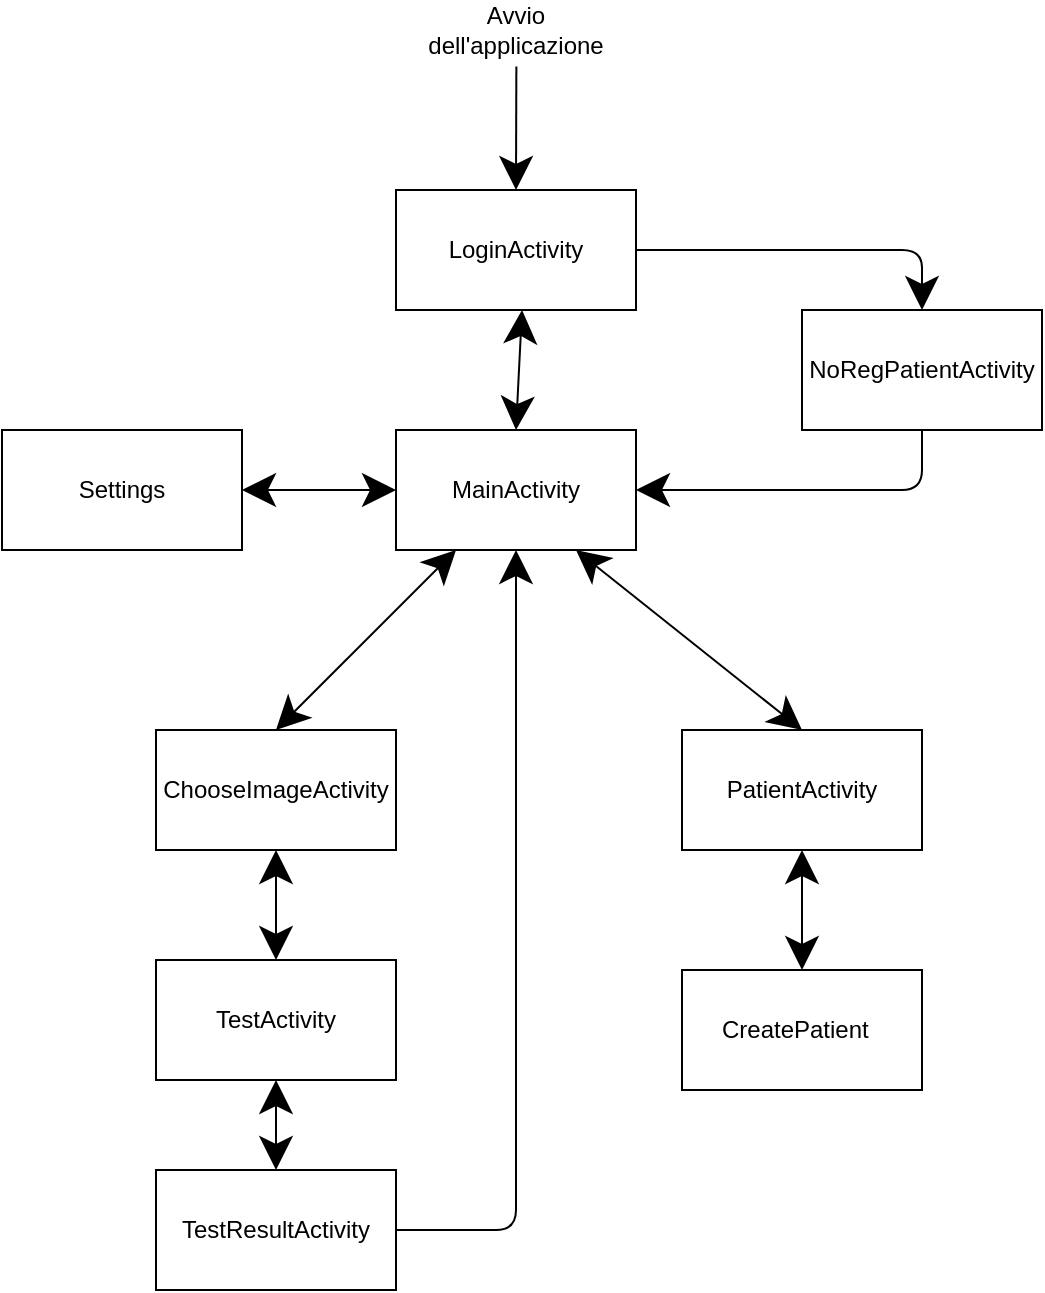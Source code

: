<mxfile version="15.3.5" type="device"><diagram id="tWcE-V9QDWkIARLIdydl" name="Page-1"><mxGraphModel dx="1038" dy="579" grid="1" gridSize="10" guides="1" tooltips="1" connect="1" arrows="1" fold="1" page="1" pageScale="1" pageWidth="827" pageHeight="1169" math="0" shadow="0"><root><mxCell id="0"/><mxCell id="1" parent="0"/><mxCell id="jUMFDbaddhenXC38vvvi-1" value="Avvio dell'applicazione" style="text;html=1;strokeColor=none;fillColor=none;align=center;verticalAlign=middle;whiteSpace=wrap;rounded=0;hachureGap=4;pointerEvents=0;" vertex="1" parent="1"><mxGeometry x="374" y="50" width="46" height="20" as="geometry"/></mxCell><mxCell id="jUMFDbaddhenXC38vvvi-2" value="LoginActivity" style="rounded=0;whiteSpace=wrap;html=1;hachureGap=4;pointerEvents=0;" vertex="1" parent="1"><mxGeometry x="337" y="140" width="120" height="60" as="geometry"/></mxCell><mxCell id="jUMFDbaddhenXC38vvvi-3" value="MainActivity" style="rounded=0;whiteSpace=wrap;html=1;hachureGap=4;pointerEvents=0;" vertex="1" parent="1"><mxGeometry x="337" y="260" width="120" height="60" as="geometry"/></mxCell><mxCell id="jUMFDbaddhenXC38vvvi-4" value="NoRegPatientActivity" style="rounded=0;whiteSpace=wrap;html=1;hachureGap=4;pointerEvents=0;" vertex="1" parent="1"><mxGeometry x="540" y="200" width="120" height="60" as="geometry"/></mxCell><mxCell id="jUMFDbaddhenXC38vvvi-5" value="" style="endArrow=classic;html=1;startSize=14;endSize=14;sourcePerimeterSpacing=8;targetPerimeterSpacing=8;exitX=0.504;exitY=1.41;exitDx=0;exitDy=0;exitPerimeter=0;entryX=0.5;entryY=0;entryDx=0;entryDy=0;" edge="1" parent="1" source="jUMFDbaddhenXC38vvvi-1" target="jUMFDbaddhenXC38vvvi-2"><mxGeometry width="50" height="50" relative="1" as="geometry"><mxPoint x="380" y="300" as="sourcePoint"/><mxPoint x="430" y="250" as="targetPoint"/></mxGeometry></mxCell><mxCell id="jUMFDbaddhenXC38vvvi-6" value="" style="endArrow=classic;startArrow=classic;html=1;startSize=14;endSize=14;sourcePerimeterSpacing=8;targetPerimeterSpacing=8;entryX=0.525;entryY=1;entryDx=0;entryDy=0;entryPerimeter=0;exitX=0.5;exitY=0;exitDx=0;exitDy=0;" edge="1" parent="1" source="jUMFDbaddhenXC38vvvi-3" target="jUMFDbaddhenXC38vvvi-2"><mxGeometry width="50" height="50" relative="1" as="geometry"><mxPoint x="380" y="300" as="sourcePoint"/><mxPoint x="430" y="250" as="targetPoint"/></mxGeometry></mxCell><mxCell id="jUMFDbaddhenXC38vvvi-7" value="" style="endArrow=classic;html=1;startSize=14;endSize=14;sourcePerimeterSpacing=8;targetPerimeterSpacing=8;exitX=1;exitY=0.5;exitDx=0;exitDy=0;entryX=0.5;entryY=0;entryDx=0;entryDy=0;" edge="1" parent="1" source="jUMFDbaddhenXC38vvvi-2" target="jUMFDbaddhenXC38vvvi-4"><mxGeometry width="50" height="50" relative="1" as="geometry"><mxPoint x="380" y="300" as="sourcePoint"/><mxPoint x="570" y="180" as="targetPoint"/><Array as="points"><mxPoint x="600" y="170"/></Array></mxGeometry></mxCell><mxCell id="jUMFDbaddhenXC38vvvi-9" value="" style="endArrow=classic;html=1;startSize=14;endSize=14;sourcePerimeterSpacing=8;targetPerimeterSpacing=8;exitX=0.5;exitY=1;exitDx=0;exitDy=0;entryX=1;entryY=0.5;entryDx=0;entryDy=0;" edge="1" parent="1" source="jUMFDbaddhenXC38vvvi-4" target="jUMFDbaddhenXC38vvvi-3"><mxGeometry width="50" height="50" relative="1" as="geometry"><mxPoint x="467" y="180" as="sourcePoint"/><mxPoint x="470" y="290" as="targetPoint"/><Array as="points"><mxPoint x="600" y="290"/></Array></mxGeometry></mxCell><mxCell id="jUMFDbaddhenXC38vvvi-10" value="Settings" style="rounded=0;whiteSpace=wrap;html=1;hachureGap=4;pointerEvents=0;" vertex="1" parent="1"><mxGeometry x="140" y="260" width="120" height="60" as="geometry"/></mxCell><mxCell id="jUMFDbaddhenXC38vvvi-11" value="" style="endArrow=classic;startArrow=classic;html=1;startSize=14;endSize=14;sourcePerimeterSpacing=8;targetPerimeterSpacing=8;exitX=1;exitY=0.5;exitDx=0;exitDy=0;entryX=0;entryY=0.5;entryDx=0;entryDy=0;" edge="1" parent="1" source="jUMFDbaddhenXC38vvvi-10" target="jUMFDbaddhenXC38vvvi-3"><mxGeometry width="50" height="50" relative="1" as="geometry"><mxPoint x="380" y="300" as="sourcePoint"/><mxPoint x="430" y="250" as="targetPoint"/></mxGeometry></mxCell><mxCell id="jUMFDbaddhenXC38vvvi-12" value="CreatePatient&lt;span style=&quot;white-space: pre&quot;&gt;&#9;&lt;/span&gt;" style="rounded=0;whiteSpace=wrap;html=1;hachureGap=4;pointerEvents=0;" vertex="1" parent="1"><mxGeometry x="480" y="530" width="120" height="60" as="geometry"/></mxCell><mxCell id="jUMFDbaddhenXC38vvvi-13" value="PatientActivity" style="rounded=0;whiteSpace=wrap;html=1;hachureGap=4;pointerEvents=0;" vertex="1" parent="1"><mxGeometry x="480" y="410" width="120" height="60" as="geometry"/></mxCell><mxCell id="jUMFDbaddhenXC38vvvi-14" value="" style="endArrow=classic;startArrow=classic;html=1;startSize=14;endSize=14;sourcePerimeterSpacing=8;targetPerimeterSpacing=8;exitX=0.5;exitY=0;exitDx=0;exitDy=0;entryX=0.75;entryY=1;entryDx=0;entryDy=0;" edge="1" parent="1" source="jUMFDbaddhenXC38vvvi-13" target="jUMFDbaddhenXC38vvvi-3"><mxGeometry width="50" height="50" relative="1" as="geometry"><mxPoint x="380" y="400" as="sourcePoint"/><mxPoint x="430" y="350" as="targetPoint"/></mxGeometry></mxCell><mxCell id="jUMFDbaddhenXC38vvvi-15" value="" style="endArrow=classic;startArrow=classic;html=1;startSize=14;endSize=14;sourcePerimeterSpacing=8;targetPerimeterSpacing=8;exitX=0.5;exitY=0;exitDx=0;exitDy=0;entryX=0.5;entryY=1;entryDx=0;entryDy=0;" edge="1" parent="1" source="jUMFDbaddhenXC38vvvi-12" target="jUMFDbaddhenXC38vvvi-13"><mxGeometry width="50" height="50" relative="1" as="geometry"><mxPoint x="380" y="400" as="sourcePoint"/><mxPoint x="430" y="350" as="targetPoint"/></mxGeometry></mxCell><mxCell id="jUMFDbaddhenXC38vvvi-16" value="ChooseImageActivity" style="rounded=0;whiteSpace=wrap;html=1;hachureGap=4;pointerEvents=0;" vertex="1" parent="1"><mxGeometry x="217" y="410" width="120" height="60" as="geometry"/></mxCell><mxCell id="jUMFDbaddhenXC38vvvi-17" value="TestActivity" style="rounded=0;whiteSpace=wrap;html=1;hachureGap=4;pointerEvents=0;" vertex="1" parent="1"><mxGeometry x="217" y="525" width="120" height="60" as="geometry"/></mxCell><mxCell id="jUMFDbaddhenXC38vvvi-18" value="TestResultActivity" style="rounded=0;whiteSpace=wrap;html=1;hachureGap=4;pointerEvents=0;" vertex="1" parent="1"><mxGeometry x="217" y="630" width="120" height="60" as="geometry"/></mxCell><mxCell id="jUMFDbaddhenXC38vvvi-19" value="" style="endArrow=classic;startArrow=classic;html=1;startSize=14;endSize=14;sourcePerimeterSpacing=8;targetPerimeterSpacing=8;exitX=0.5;exitY=0;exitDx=0;exitDy=0;entryX=0.5;entryY=1;entryDx=0;entryDy=0;" edge="1" parent="1" source="jUMFDbaddhenXC38vvvi-18" target="jUMFDbaddhenXC38vvvi-17"><mxGeometry width="50" height="50" relative="1" as="geometry"><mxPoint x="380" y="560" as="sourcePoint"/><mxPoint x="430" y="510" as="targetPoint"/></mxGeometry></mxCell><mxCell id="jUMFDbaddhenXC38vvvi-20" value="" style="endArrow=classic;startArrow=classic;html=1;startSize=14;endSize=14;sourcePerimeterSpacing=8;targetPerimeterSpacing=8;entryX=0.5;entryY=1;entryDx=0;entryDy=0;exitX=0.5;exitY=0;exitDx=0;exitDy=0;" edge="1" parent="1" source="jUMFDbaddhenXC38vvvi-17" target="jUMFDbaddhenXC38vvvi-16"><mxGeometry width="50" height="50" relative="1" as="geometry"><mxPoint x="310" y="510" as="sourcePoint"/><mxPoint x="287" y="595" as="targetPoint"/></mxGeometry></mxCell><mxCell id="jUMFDbaddhenXC38vvvi-21" value="" style="endArrow=classic;startArrow=classic;html=1;startSize=14;endSize=14;sourcePerimeterSpacing=8;targetPerimeterSpacing=8;exitX=0.5;exitY=0;exitDx=0;exitDy=0;entryX=0.25;entryY=1;entryDx=0;entryDy=0;" edge="1" parent="1" source="jUMFDbaddhenXC38vvvi-16" target="jUMFDbaddhenXC38vvvi-3"><mxGeometry width="50" height="50" relative="1" as="geometry"><mxPoint x="297" y="650" as="sourcePoint"/><mxPoint x="297" y="605" as="targetPoint"/></mxGeometry></mxCell><mxCell id="jUMFDbaddhenXC38vvvi-24" value="" style="endArrow=classic;html=1;startSize=14;endSize=14;sourcePerimeterSpacing=8;targetPerimeterSpacing=8;exitX=1;exitY=0.5;exitDx=0;exitDy=0;entryX=0.5;entryY=1;entryDx=0;entryDy=0;" edge="1" parent="1" source="jUMFDbaddhenXC38vvvi-18" target="jUMFDbaddhenXC38vvvi-3"><mxGeometry width="50" height="50" relative="1" as="geometry"><mxPoint x="380" y="550" as="sourcePoint"/><mxPoint x="430" y="500" as="targetPoint"/><Array as="points"><mxPoint x="397" y="660"/></Array></mxGeometry></mxCell></root></mxGraphModel></diagram></mxfile>